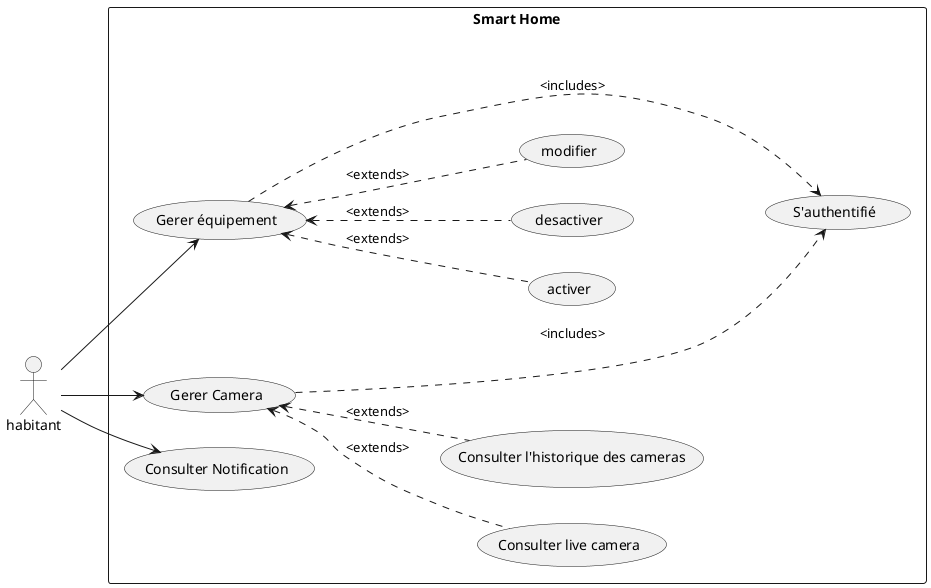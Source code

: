 @startuml
    left to right direction
        actor habitant as hab
        rectangle "Smart Home"{
            usecase "Gerer équipement" as geq
            usecase "Gerer Camera" as manageCams
            usecase "Consulter live camera" as consultLive
            usecase "Consulter l'historique des cameras" as consultHistory
            usecase activer
            usecase desactiver
            usecase modifier 
            usecase "Consulter Notification" as consultNotif
            usecase "S'authentifié" as login 
        }
        hab --> manageCams
        hab --> geq
        hab --> consultNotif
        geq <.down. desactiver : <extends>
        geq <.down. activer : <extends>
        geq <.down. modifier : <extends>
        manageCams <.down. consultLive : <extends>
        manageCams <.down. consultHistory : <extends>
        geq .down..> login : <includes>
        manageCams .down..> login : <includes>
@enduml